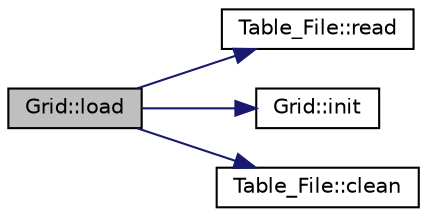 digraph "Grid::load"
{
  edge [fontname="Helvetica",fontsize="10",labelfontname="Helvetica",labelfontsize="10"];
  node [fontname="Helvetica",fontsize="10",shape=record];
  rankdir="LR";
  Node7 [label="Grid::load",height=0.2,width=0.4,color="black", fillcolor="grey75", style="filled", fontcolor="black"];
  Node7 -> Node8 [color="midnightblue",fontsize="10",style="solid",fontname="Helvetica"];
  Node8 [label="Table_File::read",height=0.2,width=0.4,color="black", fillcolor="white", style="filled",URL="$namespace_table___file.html#aa8bf3033f2d73225dca1ca2b453020e6"];
  Node7 -> Node9 [color="midnightblue",fontsize="10",style="solid",fontname="Helvetica"];
  Node9 [label="Grid::init",height=0.2,width=0.4,color="black", fillcolor="white", style="filled",URL="$namespace_grid.html#a381a9dd7e313111348df0dd65b5e6b4c"];
  Node7 -> Node10 [color="midnightblue",fontsize="10",style="solid",fontname="Helvetica"];
  Node10 [label="Table_File::clean",height=0.2,width=0.4,color="black", fillcolor="white", style="filled",URL="$namespace_table___file.html#af80ff848c463b7f4215770a5b2e1a1be"];
}
